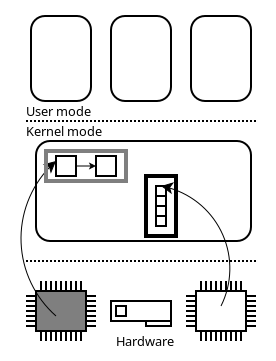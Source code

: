 <?xml version="1.0" encoding="UTF-8"?>
<dia:diagram xmlns:dia="http://www.lysator.liu.se/~alla/dia/">
  <dia:layer name="Background" visible="true">
    <dia:object type="Standard - Box" version="0" id="O0">
      <dia:attribute name="obj_pos">
        <dia:point val="6.5,8"/>
      </dia:attribute>
      <dia:attribute name="obj_bb">
        <dia:rectangle val="6.45,7.95;17.3,13.05"/>
      </dia:attribute>
      <dia:attribute name="elem_corner">
        <dia:point val="6.5,8"/>
      </dia:attribute>
      <dia:attribute name="elem_width">
        <dia:real val="10.75"/>
      </dia:attribute>
      <dia:attribute name="elem_height">
        <dia:real val="5"/>
      </dia:attribute>
      <dia:attribute name="show_background">
        <dia:boolean val="true"/>
      </dia:attribute>
      <dia:attribute name="corner_radius">
        <dia:real val="0.7"/>
      </dia:attribute>
    </dia:object>
    <dia:object type="Standard - Box" version="0" id="O1">
      <dia:attribute name="obj_pos">
        <dia:point val="6.5,15.5"/>
      </dia:attribute>
      <dia:attribute name="obj_bb">
        <dia:rectangle val="6.45,15.45;9.05,17.55"/>
      </dia:attribute>
      <dia:attribute name="elem_corner">
        <dia:point val="6.5,15.5"/>
      </dia:attribute>
      <dia:attribute name="elem_width">
        <dia:real val="2.5"/>
      </dia:attribute>
      <dia:attribute name="elem_height">
        <dia:real val="2"/>
      </dia:attribute>
      <dia:attribute name="inner_color">
        <dia:color val="#7f7f7f"/>
      </dia:attribute>
      <dia:attribute name="show_background">
        <dia:boolean val="true"/>
      </dia:attribute>
    </dia:object>
    <dia:object type="Standard - Line" version="0" id="O2">
      <dia:attribute name="obj_pos">
        <dia:point val="6,7"/>
      </dia:attribute>
      <dia:attribute name="obj_bb">
        <dia:rectangle val="5.95,6.95;17.55,7.05"/>
      </dia:attribute>
      <dia:attribute name="conn_endpoints">
        <dia:point val="6,7"/>
        <dia:point val="17.5,7"/>
      </dia:attribute>
      <dia:attribute name="numcp">
        <dia:int val="1"/>
      </dia:attribute>
      <dia:attribute name="line_style">
        <dia:enum val="4"/>
      </dia:attribute>
    </dia:object>
    <dia:object type="Standard - Box" version="0" id="O3">
      <dia:attribute name="obj_pos">
        <dia:point val="6.25,1.75"/>
      </dia:attribute>
      <dia:attribute name="obj_bb">
        <dia:rectangle val="6.2,1.7;9.3,6.05"/>
      </dia:attribute>
      <dia:attribute name="elem_corner">
        <dia:point val="6.25,1.75"/>
      </dia:attribute>
      <dia:attribute name="elem_width">
        <dia:real val="3"/>
      </dia:attribute>
      <dia:attribute name="elem_height">
        <dia:real val="4.25"/>
      </dia:attribute>
      <dia:attribute name="show_background">
        <dia:boolean val="true"/>
      </dia:attribute>
      <dia:attribute name="corner_radius">
        <dia:real val="0.7"/>
      </dia:attribute>
    </dia:object>
    <dia:object type="Standard - Line" version="0" id="O4">
      <dia:attribute name="obj_pos">
        <dia:point val="6,14"/>
      </dia:attribute>
      <dia:attribute name="obj_bb">
        <dia:rectangle val="5.95,13.95;17.55,14.05"/>
      </dia:attribute>
      <dia:attribute name="conn_endpoints">
        <dia:point val="6,14"/>
        <dia:point val="17.5,14"/>
      </dia:attribute>
      <dia:attribute name="numcp">
        <dia:int val="1"/>
      </dia:attribute>
      <dia:attribute name="line_style">
        <dia:enum val="4"/>
      </dia:attribute>
    </dia:object>
    <dia:object type="Standard - Box" version="0" id="O5">
      <dia:attribute name="obj_pos">
        <dia:point val="10.25,16"/>
      </dia:attribute>
      <dia:attribute name="obj_bb">
        <dia:rectangle val="10.2,15.95;13.3,17.05"/>
      </dia:attribute>
      <dia:attribute name="elem_corner">
        <dia:point val="10.25,16"/>
      </dia:attribute>
      <dia:attribute name="elem_width">
        <dia:real val="3"/>
      </dia:attribute>
      <dia:attribute name="elem_height">
        <dia:real val="1"/>
      </dia:attribute>
      <dia:attribute name="show_background">
        <dia:boolean val="true"/>
      </dia:attribute>
    </dia:object>
    <dia:object type="Standard - Box" version="0" id="O6">
      <dia:attribute name="obj_pos">
        <dia:point val="12,17"/>
      </dia:attribute>
      <dia:attribute name="obj_bb">
        <dia:rectangle val="11.95,16.95;13.3,17.3"/>
      </dia:attribute>
      <dia:attribute name="elem_corner">
        <dia:point val="12,17"/>
      </dia:attribute>
      <dia:attribute name="elem_width">
        <dia:real val="1.25"/>
      </dia:attribute>
      <dia:attribute name="elem_height">
        <dia:real val="0.25"/>
      </dia:attribute>
      <dia:attribute name="show_background">
        <dia:boolean val="true"/>
      </dia:attribute>
    </dia:object>
    <dia:object type="Standard - Box" version="0" id="O7">
      <dia:attribute name="obj_pos">
        <dia:point val="10.5,16.25"/>
      </dia:attribute>
      <dia:attribute name="obj_bb">
        <dia:rectangle val="10.45,16.2;11.05,16.8"/>
      </dia:attribute>
      <dia:attribute name="elem_corner">
        <dia:point val="10.5,16.25"/>
      </dia:attribute>
      <dia:attribute name="elem_width">
        <dia:real val="0.5"/>
      </dia:attribute>
      <dia:attribute name="elem_height">
        <dia:real val="0.5"/>
      </dia:attribute>
      <dia:attribute name="show_background">
        <dia:boolean val="true"/>
      </dia:attribute>
    </dia:object>
    <dia:object type="Standard - Line" version="0" id="O8">
      <dia:attribute name="obj_pos">
        <dia:point val="6.75,15.5"/>
      </dia:attribute>
      <dia:attribute name="obj_bb">
        <dia:rectangle val="6.7,14.95;6.8,15.55"/>
      </dia:attribute>
      <dia:attribute name="conn_endpoints">
        <dia:point val="6.75,15.5"/>
        <dia:point val="6.75,15"/>
      </dia:attribute>
      <dia:attribute name="numcp">
        <dia:int val="1"/>
      </dia:attribute>
    </dia:object>
    <dia:object type="Standard - Line" version="0" id="O9">
      <dia:attribute name="obj_pos">
        <dia:point val="7,15.5"/>
      </dia:attribute>
      <dia:attribute name="obj_bb">
        <dia:rectangle val="6.95,14.95;7.05,15.55"/>
      </dia:attribute>
      <dia:attribute name="conn_endpoints">
        <dia:point val="7,15.5"/>
        <dia:point val="7,15"/>
      </dia:attribute>
      <dia:attribute name="numcp">
        <dia:int val="1"/>
      </dia:attribute>
    </dia:object>
    <dia:object type="Standard - Line" version="0" id="O10">
      <dia:attribute name="obj_pos">
        <dia:point val="7.25,15.5"/>
      </dia:attribute>
      <dia:attribute name="obj_bb">
        <dia:rectangle val="7.2,14.95;7.3,15.55"/>
      </dia:attribute>
      <dia:attribute name="conn_endpoints">
        <dia:point val="7.25,15.5"/>
        <dia:point val="7.25,15"/>
      </dia:attribute>
      <dia:attribute name="numcp">
        <dia:int val="1"/>
      </dia:attribute>
    </dia:object>
    <dia:object type="Standard - Line" version="0" id="O11">
      <dia:attribute name="obj_pos">
        <dia:point val="7.5,15.5"/>
      </dia:attribute>
      <dia:attribute name="obj_bb">
        <dia:rectangle val="7.45,14.95;7.55,15.55"/>
      </dia:attribute>
      <dia:attribute name="conn_endpoints">
        <dia:point val="7.5,15.5"/>
        <dia:point val="7.5,15"/>
      </dia:attribute>
      <dia:attribute name="numcp">
        <dia:int val="1"/>
      </dia:attribute>
    </dia:object>
    <dia:object type="Standard - Line" version="0" id="O12">
      <dia:attribute name="obj_pos">
        <dia:point val="7.75,15.5"/>
      </dia:attribute>
      <dia:attribute name="obj_bb">
        <dia:rectangle val="7.7,14.95;7.8,15.55"/>
      </dia:attribute>
      <dia:attribute name="conn_endpoints">
        <dia:point val="7.75,15.5"/>
        <dia:point val="7.75,15"/>
      </dia:attribute>
      <dia:attribute name="numcp">
        <dia:int val="1"/>
      </dia:attribute>
      <dia:connections>
        <dia:connection handle="0" to="O1" connection="1"/>
      </dia:connections>
    </dia:object>
    <dia:object type="Standard - Line" version="0" id="O13">
      <dia:attribute name="obj_pos">
        <dia:point val="8,15.5"/>
      </dia:attribute>
      <dia:attribute name="obj_bb">
        <dia:rectangle val="7.95,14.95;8.05,15.55"/>
      </dia:attribute>
      <dia:attribute name="conn_endpoints">
        <dia:point val="8,15.5"/>
        <dia:point val="8,15"/>
      </dia:attribute>
      <dia:attribute name="numcp">
        <dia:int val="1"/>
      </dia:attribute>
    </dia:object>
    <dia:object type="Standard - Line" version="0" id="O14">
      <dia:attribute name="obj_pos">
        <dia:point val="8.25,15.5"/>
      </dia:attribute>
      <dia:attribute name="obj_bb">
        <dia:rectangle val="8.2,14.95;8.3,15.55"/>
      </dia:attribute>
      <dia:attribute name="conn_endpoints">
        <dia:point val="8.25,15.5"/>
        <dia:point val="8.25,15"/>
      </dia:attribute>
      <dia:attribute name="numcp">
        <dia:int val="1"/>
      </dia:attribute>
    </dia:object>
    <dia:object type="Standard - Line" version="0" id="O15">
      <dia:attribute name="obj_pos">
        <dia:point val="8.5,15.5"/>
      </dia:attribute>
      <dia:attribute name="obj_bb">
        <dia:rectangle val="8.45,14.95;8.55,15.55"/>
      </dia:attribute>
      <dia:attribute name="conn_endpoints">
        <dia:point val="8.5,15.5"/>
        <dia:point val="8.5,15"/>
      </dia:attribute>
      <dia:attribute name="numcp">
        <dia:int val="1"/>
      </dia:attribute>
    </dia:object>
    <dia:object type="Standard - Line" version="0" id="O16">
      <dia:attribute name="obj_pos">
        <dia:point val="8.75,15.5"/>
      </dia:attribute>
      <dia:attribute name="obj_bb">
        <dia:rectangle val="8.7,14.95;8.8,15.55"/>
      </dia:attribute>
      <dia:attribute name="conn_endpoints">
        <dia:point val="8.75,15.5"/>
        <dia:point val="8.75,15"/>
      </dia:attribute>
      <dia:attribute name="numcp">
        <dia:int val="1"/>
      </dia:attribute>
    </dia:object>
    <dia:object type="Standard - Line" version="0" id="O17">
      <dia:attribute name="obj_pos">
        <dia:point val="6.5,15.75"/>
      </dia:attribute>
      <dia:attribute name="obj_bb">
        <dia:rectangle val="5.95,15.7;6.55,15.8"/>
      </dia:attribute>
      <dia:attribute name="conn_endpoints">
        <dia:point val="6.5,15.75"/>
        <dia:point val="6,15.75"/>
      </dia:attribute>
      <dia:attribute name="numcp">
        <dia:int val="1"/>
      </dia:attribute>
    </dia:object>
    <dia:object type="Standard - Line" version="0" id="O18">
      <dia:attribute name="obj_pos">
        <dia:point val="6.5,16"/>
      </dia:attribute>
      <dia:attribute name="obj_bb">
        <dia:rectangle val="5.95,15.95;6.55,16.05"/>
      </dia:attribute>
      <dia:attribute name="conn_endpoints">
        <dia:point val="6.5,16"/>
        <dia:point val="6,16"/>
      </dia:attribute>
      <dia:attribute name="numcp">
        <dia:int val="1"/>
      </dia:attribute>
    </dia:object>
    <dia:object type="Standard - Line" version="0" id="O19">
      <dia:attribute name="obj_pos">
        <dia:point val="6.5,16.25"/>
      </dia:attribute>
      <dia:attribute name="obj_bb">
        <dia:rectangle val="5.95,16.2;6.55,16.3"/>
      </dia:attribute>
      <dia:attribute name="conn_endpoints">
        <dia:point val="6.5,16.25"/>
        <dia:point val="6,16.25"/>
      </dia:attribute>
      <dia:attribute name="numcp">
        <dia:int val="1"/>
      </dia:attribute>
    </dia:object>
    <dia:object type="Standard - Line" version="0" id="O20">
      <dia:attribute name="obj_pos">
        <dia:point val="6.5,16.5"/>
      </dia:attribute>
      <dia:attribute name="obj_bb">
        <dia:rectangle val="5.95,16.45;6.55,16.55"/>
      </dia:attribute>
      <dia:attribute name="conn_endpoints">
        <dia:point val="6.5,16.5"/>
        <dia:point val="6,16.5"/>
      </dia:attribute>
      <dia:attribute name="numcp">
        <dia:int val="1"/>
      </dia:attribute>
      <dia:connections>
        <dia:connection handle="0" to="O1" connection="3"/>
      </dia:connections>
    </dia:object>
    <dia:object type="Standard - Line" version="0" id="O21">
      <dia:attribute name="obj_pos">
        <dia:point val="6.5,16.75"/>
      </dia:attribute>
      <dia:attribute name="obj_bb">
        <dia:rectangle val="5.95,16.7;6.55,16.8"/>
      </dia:attribute>
      <dia:attribute name="conn_endpoints">
        <dia:point val="6.5,16.75"/>
        <dia:point val="6,16.75"/>
      </dia:attribute>
      <dia:attribute name="numcp">
        <dia:int val="1"/>
      </dia:attribute>
    </dia:object>
    <dia:object type="Standard - Line" version="0" id="O22">
      <dia:attribute name="obj_pos">
        <dia:point val="6.5,17"/>
      </dia:attribute>
      <dia:attribute name="obj_bb">
        <dia:rectangle val="5.95,16.95;6.55,17.05"/>
      </dia:attribute>
      <dia:attribute name="conn_endpoints">
        <dia:point val="6.5,17"/>
        <dia:point val="6,17"/>
      </dia:attribute>
      <dia:attribute name="numcp">
        <dia:int val="1"/>
      </dia:attribute>
    </dia:object>
    <dia:object type="Standard - Line" version="0" id="O23">
      <dia:attribute name="obj_pos">
        <dia:point val="6.5,17.25"/>
      </dia:attribute>
      <dia:attribute name="obj_bb">
        <dia:rectangle val="5.95,17.2;6.55,17.3"/>
      </dia:attribute>
      <dia:attribute name="conn_endpoints">
        <dia:point val="6.5,17.25"/>
        <dia:point val="6,17.25"/>
      </dia:attribute>
      <dia:attribute name="numcp">
        <dia:int val="1"/>
      </dia:attribute>
    </dia:object>
    <dia:object type="Standard - Line" version="0" id="O24">
      <dia:attribute name="obj_pos">
        <dia:point val="9.5,15.75"/>
      </dia:attribute>
      <dia:attribute name="obj_bb">
        <dia:rectangle val="8.95,15.7;9.55,15.8"/>
      </dia:attribute>
      <dia:attribute name="conn_endpoints">
        <dia:point val="9.5,15.75"/>
        <dia:point val="9,15.75"/>
      </dia:attribute>
      <dia:attribute name="numcp">
        <dia:int val="1"/>
      </dia:attribute>
    </dia:object>
    <dia:object type="Standard - Line" version="0" id="O25">
      <dia:attribute name="obj_pos">
        <dia:point val="9.5,16"/>
      </dia:attribute>
      <dia:attribute name="obj_bb">
        <dia:rectangle val="8.95,15.95;9.55,16.05"/>
      </dia:attribute>
      <dia:attribute name="conn_endpoints">
        <dia:point val="9.5,16"/>
        <dia:point val="9,16"/>
      </dia:attribute>
      <dia:attribute name="numcp">
        <dia:int val="1"/>
      </dia:attribute>
    </dia:object>
    <dia:object type="Standard - Line" version="0" id="O26">
      <dia:attribute name="obj_pos">
        <dia:point val="9.5,16.25"/>
      </dia:attribute>
      <dia:attribute name="obj_bb">
        <dia:rectangle val="8.95,16.2;9.55,16.3"/>
      </dia:attribute>
      <dia:attribute name="conn_endpoints">
        <dia:point val="9.5,16.25"/>
        <dia:point val="9,16.25"/>
      </dia:attribute>
      <dia:attribute name="numcp">
        <dia:int val="1"/>
      </dia:attribute>
    </dia:object>
    <dia:object type="Standard - Line" version="0" id="O27">
      <dia:attribute name="obj_pos">
        <dia:point val="9.5,16.5"/>
      </dia:attribute>
      <dia:attribute name="obj_bb">
        <dia:rectangle val="8.95,16.45;9.55,16.55"/>
      </dia:attribute>
      <dia:attribute name="conn_endpoints">
        <dia:point val="9.5,16.5"/>
        <dia:point val="9,16.5"/>
      </dia:attribute>
      <dia:attribute name="numcp">
        <dia:int val="1"/>
      </dia:attribute>
      <dia:connections>
        <dia:connection handle="1" to="O1" connection="4"/>
      </dia:connections>
    </dia:object>
    <dia:object type="Standard - Line" version="0" id="O28">
      <dia:attribute name="obj_pos">
        <dia:point val="9.5,16.75"/>
      </dia:attribute>
      <dia:attribute name="obj_bb">
        <dia:rectangle val="8.95,16.7;9.55,16.8"/>
      </dia:attribute>
      <dia:attribute name="conn_endpoints">
        <dia:point val="9.5,16.75"/>
        <dia:point val="9,16.75"/>
      </dia:attribute>
      <dia:attribute name="numcp">
        <dia:int val="1"/>
      </dia:attribute>
    </dia:object>
    <dia:object type="Standard - Line" version="0" id="O29">
      <dia:attribute name="obj_pos">
        <dia:point val="9.5,17"/>
      </dia:attribute>
      <dia:attribute name="obj_bb">
        <dia:rectangle val="8.95,16.95;9.55,17.05"/>
      </dia:attribute>
      <dia:attribute name="conn_endpoints">
        <dia:point val="9.5,17"/>
        <dia:point val="9,17"/>
      </dia:attribute>
      <dia:attribute name="numcp">
        <dia:int val="1"/>
      </dia:attribute>
    </dia:object>
    <dia:object type="Standard - Line" version="0" id="O30">
      <dia:attribute name="obj_pos">
        <dia:point val="9.5,17.25"/>
      </dia:attribute>
      <dia:attribute name="obj_bb">
        <dia:rectangle val="8.95,17.2;9.55,17.3"/>
      </dia:attribute>
      <dia:attribute name="conn_endpoints">
        <dia:point val="9.5,17.25"/>
        <dia:point val="9,17.25"/>
      </dia:attribute>
      <dia:attribute name="numcp">
        <dia:int val="1"/>
      </dia:attribute>
    </dia:object>
    <dia:object type="Standard - Line" version="0" id="O31">
      <dia:attribute name="obj_pos">
        <dia:point val="6.75,18"/>
      </dia:attribute>
      <dia:attribute name="obj_bb">
        <dia:rectangle val="6.7,17.45;6.8,18.05"/>
      </dia:attribute>
      <dia:attribute name="conn_endpoints">
        <dia:point val="6.75,18"/>
        <dia:point val="6.75,17.5"/>
      </dia:attribute>
      <dia:attribute name="numcp">
        <dia:int val="1"/>
      </dia:attribute>
    </dia:object>
    <dia:object type="Standard - Line" version="0" id="O32">
      <dia:attribute name="obj_pos">
        <dia:point val="7,18"/>
      </dia:attribute>
      <dia:attribute name="obj_bb">
        <dia:rectangle val="6.95,17.45;7.05,18.05"/>
      </dia:attribute>
      <dia:attribute name="conn_endpoints">
        <dia:point val="7,18"/>
        <dia:point val="7,17.5"/>
      </dia:attribute>
      <dia:attribute name="numcp">
        <dia:int val="1"/>
      </dia:attribute>
    </dia:object>
    <dia:object type="Standard - Line" version="0" id="O33">
      <dia:attribute name="obj_pos">
        <dia:point val="7.25,18"/>
      </dia:attribute>
      <dia:attribute name="obj_bb">
        <dia:rectangle val="7.2,17.45;7.3,18.05"/>
      </dia:attribute>
      <dia:attribute name="conn_endpoints">
        <dia:point val="7.25,18"/>
        <dia:point val="7.25,17.5"/>
      </dia:attribute>
      <dia:attribute name="numcp">
        <dia:int val="1"/>
      </dia:attribute>
    </dia:object>
    <dia:object type="Standard - Line" version="0" id="O34">
      <dia:attribute name="obj_pos">
        <dia:point val="7.5,18"/>
      </dia:attribute>
      <dia:attribute name="obj_bb">
        <dia:rectangle val="7.45,17.45;7.55,18.05"/>
      </dia:attribute>
      <dia:attribute name="conn_endpoints">
        <dia:point val="7.5,18"/>
        <dia:point val="7.5,17.5"/>
      </dia:attribute>
      <dia:attribute name="numcp">
        <dia:int val="1"/>
      </dia:attribute>
    </dia:object>
    <dia:object type="Standard - Line" version="0" id="O35">
      <dia:attribute name="obj_pos">
        <dia:point val="7.75,18"/>
      </dia:attribute>
      <dia:attribute name="obj_bb">
        <dia:rectangle val="7.7,17.45;7.8,18.05"/>
      </dia:attribute>
      <dia:attribute name="conn_endpoints">
        <dia:point val="7.75,18"/>
        <dia:point val="7.75,17.5"/>
      </dia:attribute>
      <dia:attribute name="numcp">
        <dia:int val="1"/>
      </dia:attribute>
      <dia:connections>
        <dia:connection handle="1" to="O1" connection="6"/>
      </dia:connections>
    </dia:object>
    <dia:object type="Standard - Line" version="0" id="O36">
      <dia:attribute name="obj_pos">
        <dia:point val="8,18"/>
      </dia:attribute>
      <dia:attribute name="obj_bb">
        <dia:rectangle val="7.95,17.45;8.05,18.05"/>
      </dia:attribute>
      <dia:attribute name="conn_endpoints">
        <dia:point val="8,18"/>
        <dia:point val="8,17.5"/>
      </dia:attribute>
      <dia:attribute name="numcp">
        <dia:int val="1"/>
      </dia:attribute>
    </dia:object>
    <dia:object type="Standard - Line" version="0" id="O37">
      <dia:attribute name="obj_pos">
        <dia:point val="8.25,18"/>
      </dia:attribute>
      <dia:attribute name="obj_bb">
        <dia:rectangle val="8.2,17.45;8.3,18.05"/>
      </dia:attribute>
      <dia:attribute name="conn_endpoints">
        <dia:point val="8.25,18"/>
        <dia:point val="8.25,17.5"/>
      </dia:attribute>
      <dia:attribute name="numcp">
        <dia:int val="1"/>
      </dia:attribute>
    </dia:object>
    <dia:object type="Standard - Line" version="0" id="O38">
      <dia:attribute name="obj_pos">
        <dia:point val="8.5,18"/>
      </dia:attribute>
      <dia:attribute name="obj_bb">
        <dia:rectangle val="8.45,17.45;8.55,18.05"/>
      </dia:attribute>
      <dia:attribute name="conn_endpoints">
        <dia:point val="8.5,18"/>
        <dia:point val="8.5,17.5"/>
      </dia:attribute>
      <dia:attribute name="numcp">
        <dia:int val="1"/>
      </dia:attribute>
    </dia:object>
    <dia:object type="Standard - Line" version="0" id="O39">
      <dia:attribute name="obj_pos">
        <dia:point val="8.75,18"/>
      </dia:attribute>
      <dia:attribute name="obj_bb">
        <dia:rectangle val="8.7,17.45;8.8,18.05"/>
      </dia:attribute>
      <dia:attribute name="conn_endpoints">
        <dia:point val="8.75,18"/>
        <dia:point val="8.75,17.5"/>
      </dia:attribute>
      <dia:attribute name="numcp">
        <dia:int val="1"/>
      </dia:attribute>
    </dia:object>
    <dia:object type="Standard - Box" version="0" id="O40">
      <dia:attribute name="obj_pos">
        <dia:point val="14.5,15.5"/>
      </dia:attribute>
      <dia:attribute name="obj_bb">
        <dia:rectangle val="14.45,15.45;17.05,17.55"/>
      </dia:attribute>
      <dia:attribute name="elem_corner">
        <dia:point val="14.5,15.5"/>
      </dia:attribute>
      <dia:attribute name="elem_width">
        <dia:real val="2.5"/>
      </dia:attribute>
      <dia:attribute name="elem_height">
        <dia:real val="2"/>
      </dia:attribute>
      <dia:attribute name="show_background">
        <dia:boolean val="true"/>
      </dia:attribute>
    </dia:object>
    <dia:object type="Standard - Line" version="0" id="O41">
      <dia:attribute name="obj_pos">
        <dia:point val="14.75,15.5"/>
      </dia:attribute>
      <dia:attribute name="obj_bb">
        <dia:rectangle val="14.7,14.95;14.8,15.55"/>
      </dia:attribute>
      <dia:attribute name="conn_endpoints">
        <dia:point val="14.75,15.5"/>
        <dia:point val="14.75,15"/>
      </dia:attribute>
      <dia:attribute name="numcp">
        <dia:int val="1"/>
      </dia:attribute>
    </dia:object>
    <dia:object type="Standard - Line" version="0" id="O42">
      <dia:attribute name="obj_pos">
        <dia:point val="15,15.5"/>
      </dia:attribute>
      <dia:attribute name="obj_bb">
        <dia:rectangle val="14.95,14.95;15.05,15.55"/>
      </dia:attribute>
      <dia:attribute name="conn_endpoints">
        <dia:point val="15,15.5"/>
        <dia:point val="15,15"/>
      </dia:attribute>
      <dia:attribute name="numcp">
        <dia:int val="1"/>
      </dia:attribute>
    </dia:object>
    <dia:object type="Standard - Line" version="0" id="O43">
      <dia:attribute name="obj_pos">
        <dia:point val="15.25,15.5"/>
      </dia:attribute>
      <dia:attribute name="obj_bb">
        <dia:rectangle val="15.2,14.95;15.3,15.55"/>
      </dia:attribute>
      <dia:attribute name="conn_endpoints">
        <dia:point val="15.25,15.5"/>
        <dia:point val="15.25,15"/>
      </dia:attribute>
      <dia:attribute name="numcp">
        <dia:int val="1"/>
      </dia:attribute>
    </dia:object>
    <dia:object type="Standard - Line" version="0" id="O44">
      <dia:attribute name="obj_pos">
        <dia:point val="15.5,15.5"/>
      </dia:attribute>
      <dia:attribute name="obj_bb">
        <dia:rectangle val="15.45,14.95;15.55,15.55"/>
      </dia:attribute>
      <dia:attribute name="conn_endpoints">
        <dia:point val="15.5,15.5"/>
        <dia:point val="15.5,15"/>
      </dia:attribute>
      <dia:attribute name="numcp">
        <dia:int val="1"/>
      </dia:attribute>
    </dia:object>
    <dia:object type="Standard - Line" version="0" id="O45">
      <dia:attribute name="obj_pos">
        <dia:point val="15.75,15.5"/>
      </dia:attribute>
      <dia:attribute name="obj_bb">
        <dia:rectangle val="15.7,14.95;15.8,15.55"/>
      </dia:attribute>
      <dia:attribute name="conn_endpoints">
        <dia:point val="15.75,15.5"/>
        <dia:point val="15.75,15"/>
      </dia:attribute>
      <dia:attribute name="numcp">
        <dia:int val="1"/>
      </dia:attribute>
      <dia:connections>
        <dia:connection handle="0" to="O40" connection="1"/>
      </dia:connections>
    </dia:object>
    <dia:object type="Standard - Line" version="0" id="O46">
      <dia:attribute name="obj_pos">
        <dia:point val="16,15.5"/>
      </dia:attribute>
      <dia:attribute name="obj_bb">
        <dia:rectangle val="15.95,14.95;16.05,15.55"/>
      </dia:attribute>
      <dia:attribute name="conn_endpoints">
        <dia:point val="16,15.5"/>
        <dia:point val="16,15"/>
      </dia:attribute>
      <dia:attribute name="numcp">
        <dia:int val="1"/>
      </dia:attribute>
    </dia:object>
    <dia:object type="Standard - Line" version="0" id="O47">
      <dia:attribute name="obj_pos">
        <dia:point val="16.25,15.5"/>
      </dia:attribute>
      <dia:attribute name="obj_bb">
        <dia:rectangle val="16.2,14.95;16.3,15.55"/>
      </dia:attribute>
      <dia:attribute name="conn_endpoints">
        <dia:point val="16.25,15.5"/>
        <dia:point val="16.25,15"/>
      </dia:attribute>
      <dia:attribute name="numcp">
        <dia:int val="1"/>
      </dia:attribute>
    </dia:object>
    <dia:object type="Standard - Line" version="0" id="O48">
      <dia:attribute name="obj_pos">
        <dia:point val="16.5,15.5"/>
      </dia:attribute>
      <dia:attribute name="obj_bb">
        <dia:rectangle val="16.45,14.95;16.55,15.55"/>
      </dia:attribute>
      <dia:attribute name="conn_endpoints">
        <dia:point val="16.5,15.5"/>
        <dia:point val="16.5,15"/>
      </dia:attribute>
      <dia:attribute name="numcp">
        <dia:int val="1"/>
      </dia:attribute>
    </dia:object>
    <dia:object type="Standard - Line" version="0" id="O49">
      <dia:attribute name="obj_pos">
        <dia:point val="16.75,15.5"/>
      </dia:attribute>
      <dia:attribute name="obj_bb">
        <dia:rectangle val="16.7,14.95;16.8,15.55"/>
      </dia:attribute>
      <dia:attribute name="conn_endpoints">
        <dia:point val="16.75,15.5"/>
        <dia:point val="16.75,15"/>
      </dia:attribute>
      <dia:attribute name="numcp">
        <dia:int val="1"/>
      </dia:attribute>
    </dia:object>
    <dia:object type="Standard - Line" version="0" id="O50">
      <dia:attribute name="obj_pos">
        <dia:point val="14.5,15.75"/>
      </dia:attribute>
      <dia:attribute name="obj_bb">
        <dia:rectangle val="13.95,15.7;14.55,15.8"/>
      </dia:attribute>
      <dia:attribute name="conn_endpoints">
        <dia:point val="14.5,15.75"/>
        <dia:point val="14,15.75"/>
      </dia:attribute>
      <dia:attribute name="numcp">
        <dia:int val="1"/>
      </dia:attribute>
    </dia:object>
    <dia:object type="Standard - Line" version="0" id="O51">
      <dia:attribute name="obj_pos">
        <dia:point val="14.5,16"/>
      </dia:attribute>
      <dia:attribute name="obj_bb">
        <dia:rectangle val="13.95,15.95;14.55,16.05"/>
      </dia:attribute>
      <dia:attribute name="conn_endpoints">
        <dia:point val="14.5,16"/>
        <dia:point val="14,16"/>
      </dia:attribute>
      <dia:attribute name="numcp">
        <dia:int val="1"/>
      </dia:attribute>
    </dia:object>
    <dia:object type="Standard - Line" version="0" id="O52">
      <dia:attribute name="obj_pos">
        <dia:point val="14.5,16.25"/>
      </dia:attribute>
      <dia:attribute name="obj_bb">
        <dia:rectangle val="13.95,16.2;14.55,16.3"/>
      </dia:attribute>
      <dia:attribute name="conn_endpoints">
        <dia:point val="14.5,16.25"/>
        <dia:point val="14,16.25"/>
      </dia:attribute>
      <dia:attribute name="numcp">
        <dia:int val="1"/>
      </dia:attribute>
    </dia:object>
    <dia:object type="Standard - Line" version="0" id="O53">
      <dia:attribute name="obj_pos">
        <dia:point val="14.5,16.5"/>
      </dia:attribute>
      <dia:attribute name="obj_bb">
        <dia:rectangle val="13.95,16.45;14.55,16.55"/>
      </dia:attribute>
      <dia:attribute name="conn_endpoints">
        <dia:point val="14.5,16.5"/>
        <dia:point val="14,16.5"/>
      </dia:attribute>
      <dia:attribute name="numcp">
        <dia:int val="1"/>
      </dia:attribute>
      <dia:connections>
        <dia:connection handle="0" to="O40" connection="3"/>
      </dia:connections>
    </dia:object>
    <dia:object type="Standard - Line" version="0" id="O54">
      <dia:attribute name="obj_pos">
        <dia:point val="14.5,16.75"/>
      </dia:attribute>
      <dia:attribute name="obj_bb">
        <dia:rectangle val="13.95,16.7;14.55,16.8"/>
      </dia:attribute>
      <dia:attribute name="conn_endpoints">
        <dia:point val="14.5,16.75"/>
        <dia:point val="14,16.75"/>
      </dia:attribute>
      <dia:attribute name="numcp">
        <dia:int val="1"/>
      </dia:attribute>
    </dia:object>
    <dia:object type="Standard - Line" version="0" id="O55">
      <dia:attribute name="obj_pos">
        <dia:point val="14.5,17"/>
      </dia:attribute>
      <dia:attribute name="obj_bb">
        <dia:rectangle val="13.95,16.95;14.55,17.05"/>
      </dia:attribute>
      <dia:attribute name="conn_endpoints">
        <dia:point val="14.5,17"/>
        <dia:point val="14,17"/>
      </dia:attribute>
      <dia:attribute name="numcp">
        <dia:int val="1"/>
      </dia:attribute>
    </dia:object>
    <dia:object type="Standard - Line" version="0" id="O56">
      <dia:attribute name="obj_pos">
        <dia:point val="14.5,17.25"/>
      </dia:attribute>
      <dia:attribute name="obj_bb">
        <dia:rectangle val="13.95,17.2;14.55,17.3"/>
      </dia:attribute>
      <dia:attribute name="conn_endpoints">
        <dia:point val="14.5,17.25"/>
        <dia:point val="14,17.25"/>
      </dia:attribute>
      <dia:attribute name="numcp">
        <dia:int val="1"/>
      </dia:attribute>
    </dia:object>
    <dia:object type="Standard - Line" version="0" id="O57">
      <dia:attribute name="obj_pos">
        <dia:point val="17.5,15.75"/>
      </dia:attribute>
      <dia:attribute name="obj_bb">
        <dia:rectangle val="16.95,15.7;17.55,15.8"/>
      </dia:attribute>
      <dia:attribute name="conn_endpoints">
        <dia:point val="17.5,15.75"/>
        <dia:point val="17,15.75"/>
      </dia:attribute>
      <dia:attribute name="numcp">
        <dia:int val="1"/>
      </dia:attribute>
    </dia:object>
    <dia:object type="Standard - Line" version="0" id="O58">
      <dia:attribute name="obj_pos">
        <dia:point val="17.5,16"/>
      </dia:attribute>
      <dia:attribute name="obj_bb">
        <dia:rectangle val="16.95,15.95;17.55,16.05"/>
      </dia:attribute>
      <dia:attribute name="conn_endpoints">
        <dia:point val="17.5,16"/>
        <dia:point val="17,16"/>
      </dia:attribute>
      <dia:attribute name="numcp">
        <dia:int val="1"/>
      </dia:attribute>
    </dia:object>
    <dia:object type="Standard - Line" version="0" id="O59">
      <dia:attribute name="obj_pos">
        <dia:point val="17.5,16.25"/>
      </dia:attribute>
      <dia:attribute name="obj_bb">
        <dia:rectangle val="16.95,16.2;17.55,16.3"/>
      </dia:attribute>
      <dia:attribute name="conn_endpoints">
        <dia:point val="17.5,16.25"/>
        <dia:point val="17,16.25"/>
      </dia:attribute>
      <dia:attribute name="numcp">
        <dia:int val="1"/>
      </dia:attribute>
    </dia:object>
    <dia:object type="Standard - Line" version="0" id="O60">
      <dia:attribute name="obj_pos">
        <dia:point val="17.5,16.5"/>
      </dia:attribute>
      <dia:attribute name="obj_bb">
        <dia:rectangle val="16.95,16.45;17.55,16.55"/>
      </dia:attribute>
      <dia:attribute name="conn_endpoints">
        <dia:point val="17.5,16.5"/>
        <dia:point val="17,16.5"/>
      </dia:attribute>
      <dia:attribute name="numcp">
        <dia:int val="1"/>
      </dia:attribute>
      <dia:connections>
        <dia:connection handle="1" to="O40" connection="4"/>
      </dia:connections>
    </dia:object>
    <dia:object type="Standard - Line" version="0" id="O61">
      <dia:attribute name="obj_pos">
        <dia:point val="17.5,16.75"/>
      </dia:attribute>
      <dia:attribute name="obj_bb">
        <dia:rectangle val="16.95,16.7;17.55,16.8"/>
      </dia:attribute>
      <dia:attribute name="conn_endpoints">
        <dia:point val="17.5,16.75"/>
        <dia:point val="17,16.75"/>
      </dia:attribute>
      <dia:attribute name="numcp">
        <dia:int val="1"/>
      </dia:attribute>
    </dia:object>
    <dia:object type="Standard - Line" version="0" id="O62">
      <dia:attribute name="obj_pos">
        <dia:point val="17.5,17"/>
      </dia:attribute>
      <dia:attribute name="obj_bb">
        <dia:rectangle val="16.95,16.95;17.55,17.05"/>
      </dia:attribute>
      <dia:attribute name="conn_endpoints">
        <dia:point val="17.5,17"/>
        <dia:point val="17,17"/>
      </dia:attribute>
      <dia:attribute name="numcp">
        <dia:int val="1"/>
      </dia:attribute>
    </dia:object>
    <dia:object type="Standard - Line" version="0" id="O63">
      <dia:attribute name="obj_pos">
        <dia:point val="17.5,17.25"/>
      </dia:attribute>
      <dia:attribute name="obj_bb">
        <dia:rectangle val="16.95,17.2;17.55,17.3"/>
      </dia:attribute>
      <dia:attribute name="conn_endpoints">
        <dia:point val="17.5,17.25"/>
        <dia:point val="17,17.25"/>
      </dia:attribute>
      <dia:attribute name="numcp">
        <dia:int val="1"/>
      </dia:attribute>
    </dia:object>
    <dia:object type="Standard - Line" version="0" id="O64">
      <dia:attribute name="obj_pos">
        <dia:point val="14.75,18"/>
      </dia:attribute>
      <dia:attribute name="obj_bb">
        <dia:rectangle val="14.7,17.45;14.8,18.05"/>
      </dia:attribute>
      <dia:attribute name="conn_endpoints">
        <dia:point val="14.75,18"/>
        <dia:point val="14.75,17.5"/>
      </dia:attribute>
      <dia:attribute name="numcp">
        <dia:int val="1"/>
      </dia:attribute>
    </dia:object>
    <dia:object type="Standard - Line" version="0" id="O65">
      <dia:attribute name="obj_pos">
        <dia:point val="15,18"/>
      </dia:attribute>
      <dia:attribute name="obj_bb">
        <dia:rectangle val="14.95,17.45;15.05,18.05"/>
      </dia:attribute>
      <dia:attribute name="conn_endpoints">
        <dia:point val="15,18"/>
        <dia:point val="15,17.5"/>
      </dia:attribute>
      <dia:attribute name="numcp">
        <dia:int val="1"/>
      </dia:attribute>
    </dia:object>
    <dia:object type="Standard - Line" version="0" id="O66">
      <dia:attribute name="obj_pos">
        <dia:point val="15.25,18"/>
      </dia:attribute>
      <dia:attribute name="obj_bb">
        <dia:rectangle val="15.2,17.45;15.3,18.05"/>
      </dia:attribute>
      <dia:attribute name="conn_endpoints">
        <dia:point val="15.25,18"/>
        <dia:point val="15.25,17.5"/>
      </dia:attribute>
      <dia:attribute name="numcp">
        <dia:int val="1"/>
      </dia:attribute>
    </dia:object>
    <dia:object type="Standard - Line" version="0" id="O67">
      <dia:attribute name="obj_pos">
        <dia:point val="15.5,18"/>
      </dia:attribute>
      <dia:attribute name="obj_bb">
        <dia:rectangle val="15.45,17.45;15.55,18.05"/>
      </dia:attribute>
      <dia:attribute name="conn_endpoints">
        <dia:point val="15.5,18"/>
        <dia:point val="15.5,17.5"/>
      </dia:attribute>
      <dia:attribute name="numcp">
        <dia:int val="1"/>
      </dia:attribute>
    </dia:object>
    <dia:object type="Standard - Line" version="0" id="O68">
      <dia:attribute name="obj_pos">
        <dia:point val="15.75,18"/>
      </dia:attribute>
      <dia:attribute name="obj_bb">
        <dia:rectangle val="15.7,17.45;15.8,18.05"/>
      </dia:attribute>
      <dia:attribute name="conn_endpoints">
        <dia:point val="15.75,18"/>
        <dia:point val="15.75,17.5"/>
      </dia:attribute>
      <dia:attribute name="numcp">
        <dia:int val="1"/>
      </dia:attribute>
      <dia:connections>
        <dia:connection handle="1" to="O40" connection="6"/>
      </dia:connections>
    </dia:object>
    <dia:object type="Standard - Line" version="0" id="O69">
      <dia:attribute name="obj_pos">
        <dia:point val="16,18"/>
      </dia:attribute>
      <dia:attribute name="obj_bb">
        <dia:rectangle val="15.95,17.45;16.05,18.05"/>
      </dia:attribute>
      <dia:attribute name="conn_endpoints">
        <dia:point val="16,18"/>
        <dia:point val="16,17.5"/>
      </dia:attribute>
      <dia:attribute name="numcp">
        <dia:int val="1"/>
      </dia:attribute>
    </dia:object>
    <dia:object type="Standard - Line" version="0" id="O70">
      <dia:attribute name="obj_pos">
        <dia:point val="16.25,18"/>
      </dia:attribute>
      <dia:attribute name="obj_bb">
        <dia:rectangle val="16.2,17.45;16.3,18.05"/>
      </dia:attribute>
      <dia:attribute name="conn_endpoints">
        <dia:point val="16.25,18"/>
        <dia:point val="16.25,17.5"/>
      </dia:attribute>
      <dia:attribute name="numcp">
        <dia:int val="1"/>
      </dia:attribute>
    </dia:object>
    <dia:object type="Standard - Line" version="0" id="O71">
      <dia:attribute name="obj_pos">
        <dia:point val="16.5,18"/>
      </dia:attribute>
      <dia:attribute name="obj_bb">
        <dia:rectangle val="16.45,17.45;16.55,18.05"/>
      </dia:attribute>
      <dia:attribute name="conn_endpoints">
        <dia:point val="16.5,18"/>
        <dia:point val="16.5,17.5"/>
      </dia:attribute>
      <dia:attribute name="numcp">
        <dia:int val="1"/>
      </dia:attribute>
    </dia:object>
    <dia:object type="Standard - Line" version="0" id="O72">
      <dia:attribute name="obj_pos">
        <dia:point val="16.75,18"/>
      </dia:attribute>
      <dia:attribute name="obj_bb">
        <dia:rectangle val="16.7,17.45;16.8,18.05"/>
      </dia:attribute>
      <dia:attribute name="conn_endpoints">
        <dia:point val="16.75,18"/>
        <dia:point val="16.75,17.5"/>
      </dia:attribute>
      <dia:attribute name="numcp">
        <dia:int val="1"/>
      </dia:attribute>
    </dia:object>
    <dia:object type="Standard - Text" version="0" id="O73">
      <dia:attribute name="obj_pos">
        <dia:point val="6,6.75"/>
      </dia:attribute>
      <dia:attribute name="obj_bb">
        <dia:rectangle val="6,6.131;9.419,7.138"/>
      </dia:attribute>
      <dia:attribute name="text">
        <dia:composite type="text">
          <dia:attribute name="string">
            <dia:string>#User mode#</dia:string>
          </dia:attribute>
          <dia:attribute name="font">
            <dia:font family="sans" style="0" name="Helvetica"/>
          </dia:attribute>
          <dia:attribute name="height">
            <dia:real val="0.8"/>
          </dia:attribute>
          <dia:attribute name="pos">
            <dia:point val="6,6.75"/>
          </dia:attribute>
          <dia:attribute name="color">
            <dia:color val="#000000"/>
          </dia:attribute>
          <dia:attribute name="alignment">
            <dia:enum val="0"/>
          </dia:attribute>
        </dia:composite>
      </dia:attribute>
    </dia:object>
    <dia:object type="Standard - Text" version="0" id="O74">
      <dia:attribute name="obj_pos">
        <dia:point val="6,7.75"/>
      </dia:attribute>
      <dia:attribute name="obj_bb">
        <dia:rectangle val="6,7.131;9.869,8.137"/>
      </dia:attribute>
      <dia:attribute name="text">
        <dia:composite type="text">
          <dia:attribute name="string">
            <dia:string>#Kernel mode#</dia:string>
          </dia:attribute>
          <dia:attribute name="font">
            <dia:font family="sans" style="0" name="Helvetica"/>
          </dia:attribute>
          <dia:attribute name="height">
            <dia:real val="0.8"/>
          </dia:attribute>
          <dia:attribute name="pos">
            <dia:point val="6,7.75"/>
          </dia:attribute>
          <dia:attribute name="color">
            <dia:color val="#000000"/>
          </dia:attribute>
          <dia:attribute name="alignment">
            <dia:enum val="0"/>
          </dia:attribute>
        </dia:composite>
      </dia:attribute>
    </dia:object>
    <dia:object type="Standard - Text" version="0" id="O75">
      <dia:attribute name="obj_pos">
        <dia:point val="10.5,18.25"/>
      </dia:attribute>
      <dia:attribute name="obj_bb">
        <dia:rectangle val="10.5,17.631;13.519,18.637"/>
      </dia:attribute>
      <dia:attribute name="text">
        <dia:composite type="text">
          <dia:attribute name="string">
            <dia:string>#Hardware#</dia:string>
          </dia:attribute>
          <dia:attribute name="font">
            <dia:font family="sans" style="0" name="Helvetica"/>
          </dia:attribute>
          <dia:attribute name="height">
            <dia:real val="0.8"/>
          </dia:attribute>
          <dia:attribute name="pos">
            <dia:point val="10.5,18.25"/>
          </dia:attribute>
          <dia:attribute name="color">
            <dia:color val="#000000"/>
          </dia:attribute>
          <dia:attribute name="alignment">
            <dia:enum val="0"/>
          </dia:attribute>
        </dia:composite>
      </dia:attribute>
    </dia:object>
    <dia:object type="Standard - Box" version="0" id="O76">
      <dia:attribute name="obj_pos">
        <dia:point val="10.25,1.75"/>
      </dia:attribute>
      <dia:attribute name="obj_bb">
        <dia:rectangle val="10.2,1.7;13.3,6.05"/>
      </dia:attribute>
      <dia:attribute name="elem_corner">
        <dia:point val="10.25,1.75"/>
      </dia:attribute>
      <dia:attribute name="elem_width">
        <dia:real val="3"/>
      </dia:attribute>
      <dia:attribute name="elem_height">
        <dia:real val="4.25"/>
      </dia:attribute>
      <dia:attribute name="show_background">
        <dia:boolean val="true"/>
      </dia:attribute>
      <dia:attribute name="corner_radius">
        <dia:real val="0.7"/>
      </dia:attribute>
    </dia:object>
    <dia:object type="Standard - Box" version="0" id="O77">
      <dia:attribute name="obj_pos">
        <dia:point val="14.25,1.75"/>
      </dia:attribute>
      <dia:attribute name="obj_bb">
        <dia:rectangle val="14.2,1.7;17.3,6.05"/>
      </dia:attribute>
      <dia:attribute name="elem_corner">
        <dia:point val="14.25,1.75"/>
      </dia:attribute>
      <dia:attribute name="elem_width">
        <dia:real val="3"/>
      </dia:attribute>
      <dia:attribute name="elem_height">
        <dia:real val="4.25"/>
      </dia:attribute>
      <dia:attribute name="show_background">
        <dia:boolean val="true"/>
      </dia:attribute>
      <dia:attribute name="corner_radius">
        <dia:real val="0.7"/>
      </dia:attribute>
    </dia:object>
    <dia:object type="Standard - Arc" version="0" id="O78">
      <dia:attribute name="obj_pos">
        <dia:point val="7.5,16.75"/>
      </dia:attribute>
      <dia:attribute name="obj_bb">
        <dia:rectangle val="5.725,8.975;8,16.775"/>
      </dia:attribute>
      <dia:attribute name="conn_endpoints">
        <dia:point val="7.5,16.75"/>
        <dia:point val="7.5,9"/>
      </dia:attribute>
      <dia:attribute name="curve_distance">
        <dia:real val="-1.75"/>
      </dia:attribute>
      <dia:attribute name="line_width">
        <dia:real val="0.05"/>
      </dia:attribute>
      <dia:attribute name="end_arrow">
        <dia:enum val="22"/>
      </dia:attribute>
      <dia:attribute name="end_arrow_length">
        <dia:real val="0.5"/>
      </dia:attribute>
      <dia:attribute name="end_arrow_width">
        <dia:real val="0.5"/>
      </dia:attribute>
    </dia:object>
    <dia:object type="Standard - Box" version="0" id="O79">
      <dia:attribute name="obj_pos">
        <dia:point val="7.5,8.75"/>
      </dia:attribute>
      <dia:attribute name="obj_bb">
        <dia:rectangle val="7.45,8.7;8.55,9.8"/>
      </dia:attribute>
      <dia:attribute name="elem_corner">
        <dia:point val="7.5,8.75"/>
      </dia:attribute>
      <dia:attribute name="elem_width">
        <dia:real val="1"/>
      </dia:attribute>
      <dia:attribute name="elem_height">
        <dia:real val="1"/>
      </dia:attribute>
      <dia:attribute name="show_background">
        <dia:boolean val="true"/>
      </dia:attribute>
    </dia:object>
    <dia:object type="Standard - Line" version="0" id="O80">
      <dia:attribute name="obj_pos">
        <dia:point val="8.5,9.25"/>
      </dia:attribute>
      <dia:attribute name="obj_bb">
        <dia:rectangle val="8.475,9;9.525,9.5"/>
      </dia:attribute>
      <dia:attribute name="conn_endpoints">
        <dia:point val="8.5,9.25"/>
        <dia:point val="9.5,9.25"/>
      </dia:attribute>
      <dia:attribute name="numcp">
        <dia:int val="1"/>
      </dia:attribute>
      <dia:attribute name="line_width">
        <dia:real val="0.05"/>
      </dia:attribute>
      <dia:attribute name="end_arrow">
        <dia:enum val="22"/>
      </dia:attribute>
      <dia:attribute name="end_arrow_length">
        <dia:real val="0.25"/>
      </dia:attribute>
      <dia:attribute name="end_arrow_width">
        <dia:real val="0.25"/>
      </dia:attribute>
      <dia:connections>
        <dia:connection handle="0" to="O79" connection="4"/>
        <dia:connection handle="1" to="O81" connection="3"/>
      </dia:connections>
    </dia:object>
    <dia:object type="Standard - Box" version="0" id="O81">
      <dia:attribute name="obj_pos">
        <dia:point val="9.5,8.75"/>
      </dia:attribute>
      <dia:attribute name="obj_bb">
        <dia:rectangle val="9.45,8.7;10.55,9.8"/>
      </dia:attribute>
      <dia:attribute name="elem_corner">
        <dia:point val="9.5,8.75"/>
      </dia:attribute>
      <dia:attribute name="elem_width">
        <dia:real val="1"/>
      </dia:attribute>
      <dia:attribute name="elem_height">
        <dia:real val="1"/>
      </dia:attribute>
      <dia:attribute name="show_background">
        <dia:boolean val="true"/>
      </dia:attribute>
    </dia:object>
    <dia:object type="Standard - Box" version="0" id="O82">
      <dia:attribute name="obj_pos">
        <dia:point val="7,8.5"/>
      </dia:attribute>
      <dia:attribute name="obj_bb">
        <dia:rectangle val="6.9,8.4;11.1,10.1"/>
      </dia:attribute>
      <dia:attribute name="elem_corner">
        <dia:point val="7,8.5"/>
      </dia:attribute>
      <dia:attribute name="elem_width">
        <dia:real val="4"/>
      </dia:attribute>
      <dia:attribute name="elem_height">
        <dia:real val="1.5"/>
      </dia:attribute>
      <dia:attribute name="border_width">
        <dia:real val="0.2"/>
      </dia:attribute>
      <dia:attribute name="border_color">
        <dia:color val="#7f7f7f"/>
      </dia:attribute>
      <dia:attribute name="show_background">
        <dia:boolean val="false"/>
      </dia:attribute>
    </dia:object>
    <dia:object type="Standard - Box" version="0" id="O83">
      <dia:attribute name="obj_pos">
        <dia:point val="12.5,10.25"/>
      </dia:attribute>
      <dia:attribute name="obj_bb">
        <dia:rectangle val="12.45,10.2;13.05,12.3"/>
      </dia:attribute>
      <dia:attribute name="elem_corner">
        <dia:point val="12.5,10.25"/>
      </dia:attribute>
      <dia:attribute name="elem_width">
        <dia:real val="0.5"/>
      </dia:attribute>
      <dia:attribute name="elem_height">
        <dia:real val="2"/>
      </dia:attribute>
      <dia:attribute name="show_background">
        <dia:boolean val="true"/>
      </dia:attribute>
    </dia:object>
    <dia:object type="Standard - Line" version="0" id="O84">
      <dia:attribute name="obj_pos">
        <dia:point val="12.5,10.75"/>
      </dia:attribute>
      <dia:attribute name="obj_bb">
        <dia:rectangle val="12.45,10.7;13.05,10.8"/>
      </dia:attribute>
      <dia:attribute name="conn_endpoints">
        <dia:point val="12.5,10.75"/>
        <dia:point val="13,10.75"/>
      </dia:attribute>
      <dia:attribute name="numcp">
        <dia:int val="1"/>
      </dia:attribute>
    </dia:object>
    <dia:object type="Standard - Line" version="0" id="O85">
      <dia:attribute name="obj_pos">
        <dia:point val="12.5,11.25"/>
      </dia:attribute>
      <dia:attribute name="obj_bb">
        <dia:rectangle val="12.45,11.2;13.05,11.3"/>
      </dia:attribute>
      <dia:attribute name="conn_endpoints">
        <dia:point val="12.5,11.25"/>
        <dia:point val="13,11.25"/>
      </dia:attribute>
      <dia:attribute name="numcp">
        <dia:int val="1"/>
      </dia:attribute>
      <dia:connections>
        <dia:connection handle="0" to="O83" connection="3"/>
        <dia:connection handle="1" to="O83" connection="4"/>
      </dia:connections>
    </dia:object>
    <dia:object type="Standard - Line" version="0" id="O86">
      <dia:attribute name="obj_pos">
        <dia:point val="12.5,11.75"/>
      </dia:attribute>
      <dia:attribute name="obj_bb">
        <dia:rectangle val="12.45,11.7;13.05,11.8"/>
      </dia:attribute>
      <dia:attribute name="conn_endpoints">
        <dia:point val="12.5,11.75"/>
        <dia:point val="13,11.75"/>
      </dia:attribute>
      <dia:attribute name="numcp">
        <dia:int val="1"/>
      </dia:attribute>
    </dia:object>
    <dia:object type="Standard - Box" version="0" id="O87">
      <dia:attribute name="obj_pos">
        <dia:point val="12,9.75"/>
      </dia:attribute>
      <dia:attribute name="obj_bb">
        <dia:rectangle val="11.9,9.65;13.6,12.85"/>
      </dia:attribute>
      <dia:attribute name="elem_corner">
        <dia:point val="12,9.75"/>
      </dia:attribute>
      <dia:attribute name="elem_width">
        <dia:real val="1.5"/>
      </dia:attribute>
      <dia:attribute name="elem_height">
        <dia:real val="3"/>
      </dia:attribute>
      <dia:attribute name="border_width">
        <dia:real val="0.2"/>
      </dia:attribute>
      <dia:attribute name="show_background">
        <dia:boolean val="false"/>
      </dia:attribute>
    </dia:object>
    <dia:object type="Standard - Arc" version="0" id="O88">
      <dia:attribute name="obj_pos">
        <dia:point val="15.75,16.25"/>
      </dia:attribute>
      <dia:attribute name="obj_bb">
        <dia:rectangle val="12.292,10.004;16.218,16.284"/>
      </dia:attribute>
      <dia:attribute name="conn_endpoints">
        <dia:point val="15.75,16.25"/>
        <dia:point val="12.75,10.25"/>
      </dia:attribute>
      <dia:attribute name="curve_distance">
        <dia:real val="1.677"/>
      </dia:attribute>
      <dia:attribute name="line_width">
        <dia:real val="0.05"/>
      </dia:attribute>
      <dia:attribute name="end_arrow">
        <dia:enum val="22"/>
      </dia:attribute>
      <dia:attribute name="end_arrow_length">
        <dia:real val="0.5"/>
      </dia:attribute>
      <dia:attribute name="end_arrow_width">
        <dia:real val="0.5"/>
      </dia:attribute>
      <dia:connections>
        <dia:connection handle="1" to="O83" connection="1"/>
      </dia:connections>
    </dia:object>
    <dia:object type="Standard - Box" version="0" id="O89">
      <dia:attribute name="obj_pos">
        <dia:point val="4.75,1"/>
      </dia:attribute>
      <dia:attribute name="obj_bb">
        <dia:rectangle val="4.75,1;18.5,19"/>
      </dia:attribute>
      <dia:attribute name="elem_corner">
        <dia:point val="4.75,1"/>
      </dia:attribute>
      <dia:attribute name="elem_width">
        <dia:real val="13.75"/>
      </dia:attribute>
      <dia:attribute name="elem_height">
        <dia:real val="18"/>
      </dia:attribute>
      <dia:attribute name="border_width">
        <dia:real val="0"/>
      </dia:attribute>
      <dia:attribute name="border_color">
        <dia:color val="#ffffff"/>
      </dia:attribute>
      <dia:attribute name="show_background">
        <dia:boolean val="false"/>
      </dia:attribute>
    </dia:object>
  </dia:layer>
</dia:diagram>

